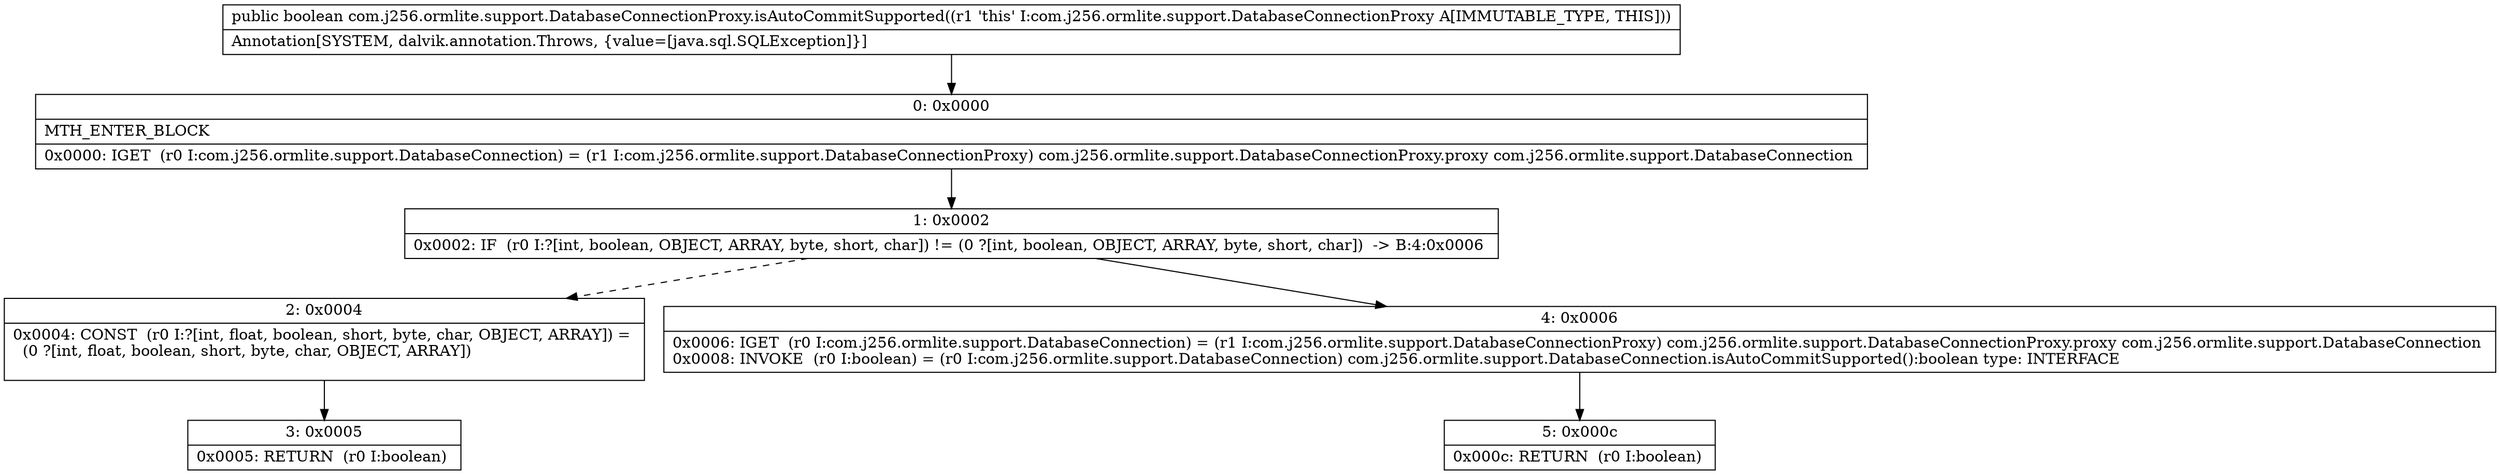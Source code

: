 digraph "CFG forcom.j256.ormlite.support.DatabaseConnectionProxy.isAutoCommitSupported()Z" {
Node_0 [shape=record,label="{0\:\ 0x0000|MTH_ENTER_BLOCK\l|0x0000: IGET  (r0 I:com.j256.ormlite.support.DatabaseConnection) = (r1 I:com.j256.ormlite.support.DatabaseConnectionProxy) com.j256.ormlite.support.DatabaseConnectionProxy.proxy com.j256.ormlite.support.DatabaseConnection \l}"];
Node_1 [shape=record,label="{1\:\ 0x0002|0x0002: IF  (r0 I:?[int, boolean, OBJECT, ARRAY, byte, short, char]) != (0 ?[int, boolean, OBJECT, ARRAY, byte, short, char])  \-\> B:4:0x0006 \l}"];
Node_2 [shape=record,label="{2\:\ 0x0004|0x0004: CONST  (r0 I:?[int, float, boolean, short, byte, char, OBJECT, ARRAY]) = \l  (0 ?[int, float, boolean, short, byte, char, OBJECT, ARRAY])\l \l}"];
Node_3 [shape=record,label="{3\:\ 0x0005|0x0005: RETURN  (r0 I:boolean) \l}"];
Node_4 [shape=record,label="{4\:\ 0x0006|0x0006: IGET  (r0 I:com.j256.ormlite.support.DatabaseConnection) = (r1 I:com.j256.ormlite.support.DatabaseConnectionProxy) com.j256.ormlite.support.DatabaseConnectionProxy.proxy com.j256.ormlite.support.DatabaseConnection \l0x0008: INVOKE  (r0 I:boolean) = (r0 I:com.j256.ormlite.support.DatabaseConnection) com.j256.ormlite.support.DatabaseConnection.isAutoCommitSupported():boolean type: INTERFACE \l}"];
Node_5 [shape=record,label="{5\:\ 0x000c|0x000c: RETURN  (r0 I:boolean) \l}"];
MethodNode[shape=record,label="{public boolean com.j256.ormlite.support.DatabaseConnectionProxy.isAutoCommitSupported((r1 'this' I:com.j256.ormlite.support.DatabaseConnectionProxy A[IMMUTABLE_TYPE, THIS]))  | Annotation[SYSTEM, dalvik.annotation.Throws, \{value=[java.sql.SQLException]\}]\l}"];
MethodNode -> Node_0;
Node_0 -> Node_1;
Node_1 -> Node_2[style=dashed];
Node_1 -> Node_4;
Node_2 -> Node_3;
Node_4 -> Node_5;
}

